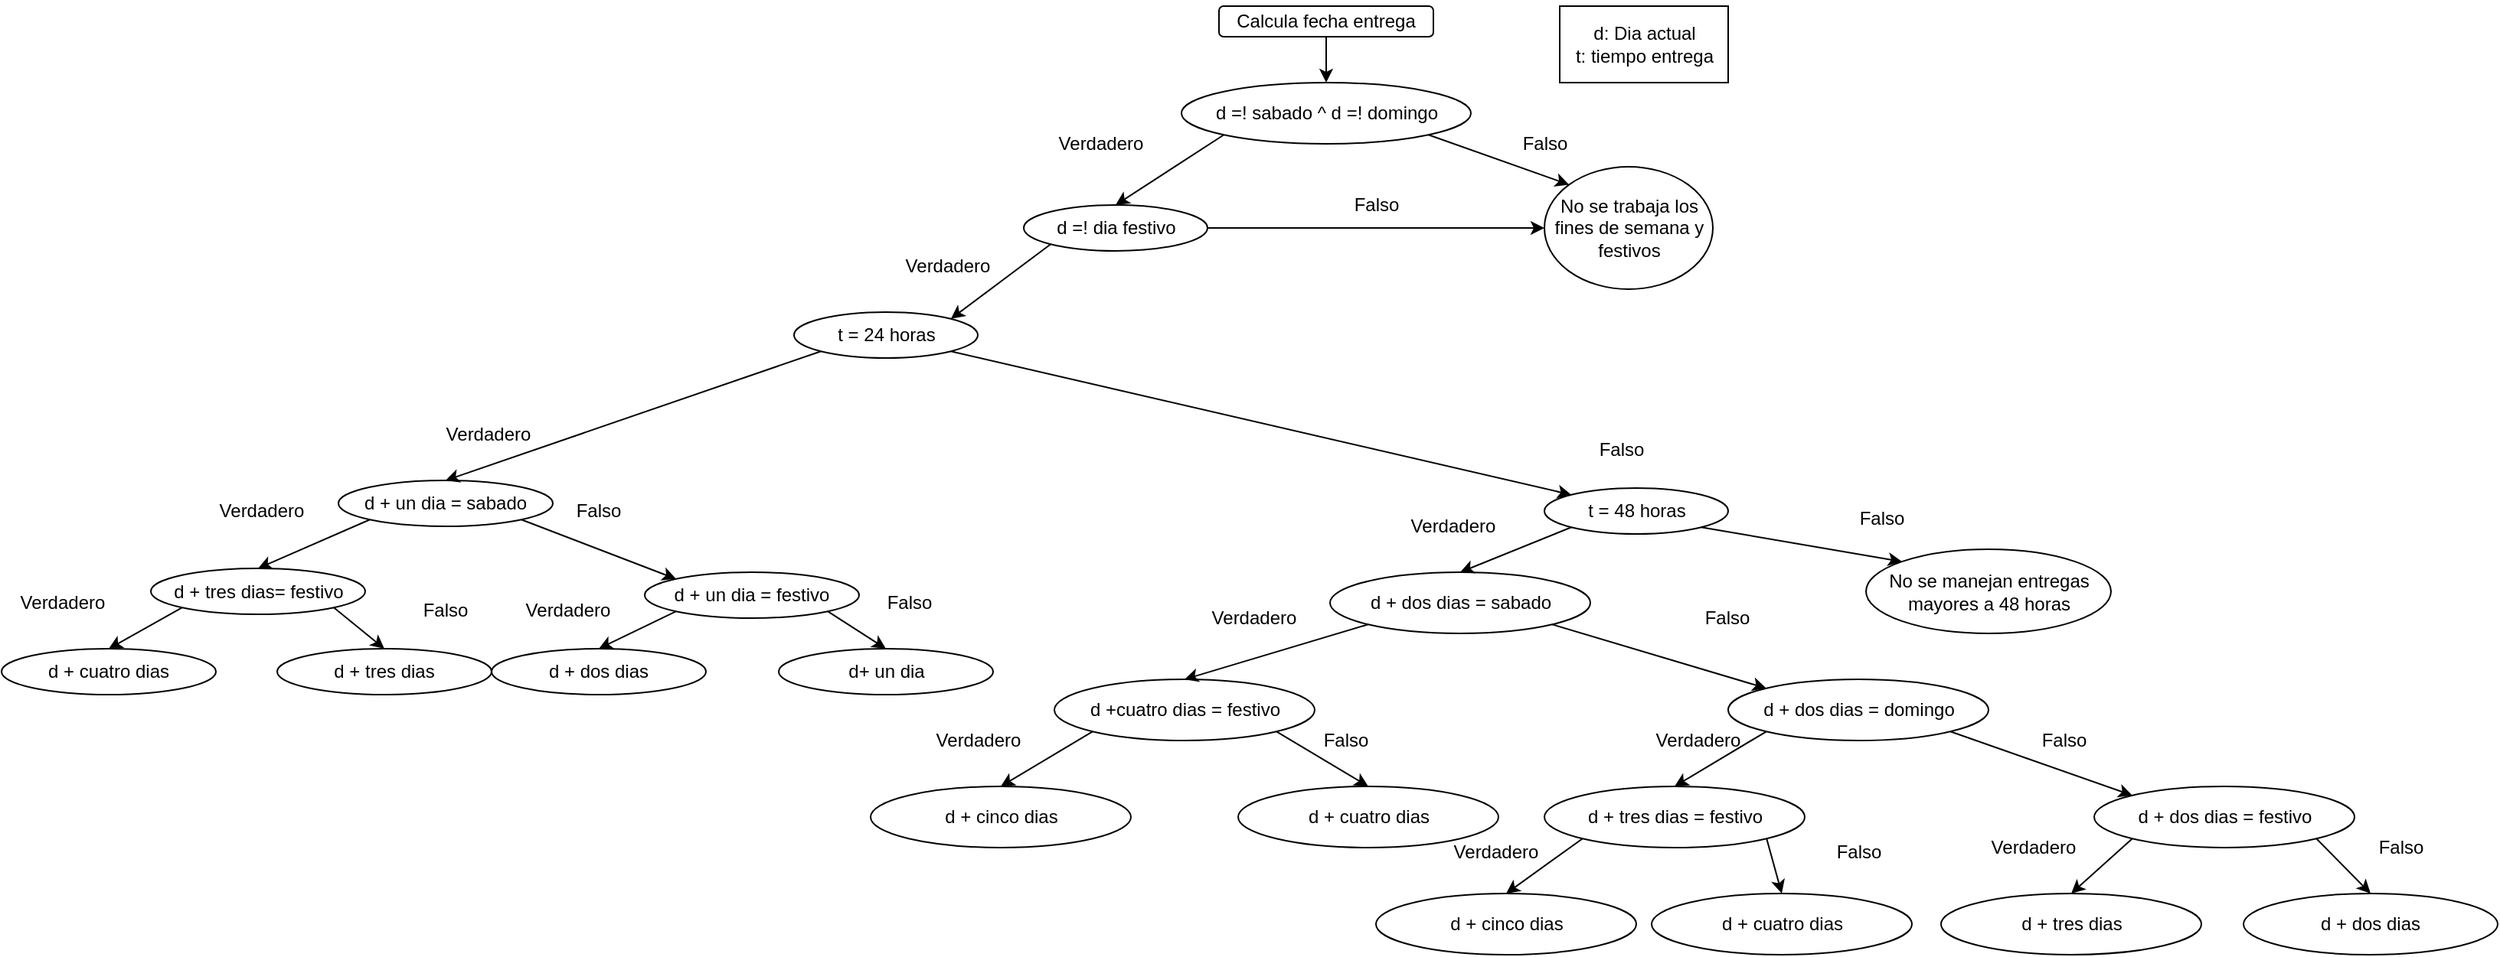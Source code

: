 <mxfile version="14.7.0" type="github">
  <diagram id="QwKQXVT4t3e9Sc0ZDkFQ" name="Page-1">
    <mxGraphModel dx="2031" dy="1130" grid="1" gridSize="10" guides="1" tooltips="1" connect="1" arrows="1" fold="1" page="1" pageScale="1" pageWidth="1654" pageHeight="1169" math="0" shadow="0">
      <root>
        <mxCell id="0" />
        <mxCell id="1" parent="0" />
        <mxCell id="XKVMX29ZRd29AsLRONiJ-19" style="edgeStyle=orthogonalEdgeStyle;rounded=0;orthogonalLoop=1;jettySize=auto;html=1;exitX=0.5;exitY=1;exitDx=0;exitDy=0;entryX=0.5;entryY=0;entryDx=0;entryDy=0;" edge="1" parent="1" source="XKVMX29ZRd29AsLRONiJ-1" target="XKVMX29ZRd29AsLRONiJ-3">
          <mxGeometry relative="1" as="geometry" />
        </mxCell>
        <mxCell id="XKVMX29ZRd29AsLRONiJ-1" value="Calcula fecha entrega" style="rounded=1;whiteSpace=wrap;html=1;" vertex="1" parent="1">
          <mxGeometry x="815" y="80" width="140" height="20" as="geometry" />
        </mxCell>
        <mxCell id="XKVMX29ZRd29AsLRONiJ-3" value="d =! sabado ^ d =! domingo " style="ellipse;whiteSpace=wrap;html=1;" vertex="1" parent="1">
          <mxGeometry x="790.5" y="130" width="189" height="40" as="geometry" />
        </mxCell>
        <mxCell id="XKVMX29ZRd29AsLRONiJ-4" value="&lt;div&gt;&lt;br&gt;&lt;/div&gt;&lt;div&gt;d: Dia actual&lt;/div&gt;&lt;div&gt;t: tiempo entrega&lt;/div&gt;&lt;div&gt;&lt;br&gt;&lt;/div&gt;" style="rounded=0;whiteSpace=wrap;html=1;" vertex="1" parent="1">
          <mxGeometry x="1037.5" y="80" width="110" height="50" as="geometry" />
        </mxCell>
        <mxCell id="XKVMX29ZRd29AsLRONiJ-5" value="" style="endArrow=classic;html=1;exitX=0;exitY=1;exitDx=0;exitDy=0;entryX=0.5;entryY=0;entryDx=0;entryDy=0;" edge="1" parent="1" source="XKVMX29ZRd29AsLRONiJ-3" target="XKVMX29ZRd29AsLRONiJ-8">
          <mxGeometry width="50" height="50" relative="1" as="geometry">
            <mxPoint x="947.5" y="350" as="sourcePoint" />
            <mxPoint x="777.5" y="200" as="targetPoint" />
          </mxGeometry>
        </mxCell>
        <mxCell id="XKVMX29ZRd29AsLRONiJ-6" value="" style="endArrow=classic;html=1;exitX=1;exitY=1;exitDx=0;exitDy=0;entryX=0;entryY=0;entryDx=0;entryDy=0;" edge="1" parent="1" source="XKVMX29ZRd29AsLRONiJ-3" target="XKVMX29ZRd29AsLRONiJ-7">
          <mxGeometry width="50" height="50" relative="1" as="geometry">
            <mxPoint x="828.297" y="174.167" as="sourcePoint" />
            <mxPoint x="987.5" y="200" as="targetPoint" />
          </mxGeometry>
        </mxCell>
        <mxCell id="XKVMX29ZRd29AsLRONiJ-7" value="No se trabaja los fines de semana y festivos" style="ellipse;whiteSpace=wrap;html=1;" vertex="1" parent="1">
          <mxGeometry x="1027.5" y="185" width="110" height="80" as="geometry" />
        </mxCell>
        <mxCell id="XKVMX29ZRd29AsLRONiJ-8" value="d =! dia festivo" style="ellipse;whiteSpace=wrap;html=1;" vertex="1" parent="1">
          <mxGeometry x="687.5" y="210" width="120" height="30" as="geometry" />
        </mxCell>
        <mxCell id="XKVMX29ZRd29AsLRONiJ-9" value="" style="endArrow=classic;html=1;exitX=1;exitY=0.5;exitDx=0;exitDy=0;entryX=0;entryY=0.5;entryDx=0;entryDy=0;" edge="1" parent="1" source="XKVMX29ZRd29AsLRONiJ-8" target="XKVMX29ZRd29AsLRONiJ-7">
          <mxGeometry width="50" height="50" relative="1" as="geometry">
            <mxPoint x="790.497" y="259.997" as="sourcePoint" />
            <mxPoint x="749.7" y="295.83" as="targetPoint" />
          </mxGeometry>
        </mxCell>
        <mxCell id="XKVMX29ZRd29AsLRONiJ-11" value="Verdadero" style="text;html=1;strokeColor=none;fillColor=none;align=center;verticalAlign=middle;whiteSpace=wrap;rounded=0;" vertex="1" parent="1">
          <mxGeometry x="707.5" y="160" width="60" height="20" as="geometry" />
        </mxCell>
        <mxCell id="XKVMX29ZRd29AsLRONiJ-12" value="Falso" style="text;html=1;strokeColor=none;fillColor=none;align=center;verticalAlign=middle;whiteSpace=wrap;rounded=0;" vertex="1" parent="1">
          <mxGeometry x="1007.5" y="160" width="40" height="20" as="geometry" />
        </mxCell>
        <mxCell id="XKVMX29ZRd29AsLRONiJ-14" value="Falso" style="text;html=1;strokeColor=none;fillColor=none;align=center;verticalAlign=middle;whiteSpace=wrap;rounded=0;" vertex="1" parent="1">
          <mxGeometry x="897.5" y="200" width="40" height="20" as="geometry" />
        </mxCell>
        <mxCell id="XKVMX29ZRd29AsLRONiJ-15" value="Verdadero" style="text;html=1;strokeColor=none;fillColor=none;align=center;verticalAlign=middle;whiteSpace=wrap;rounded=0;" vertex="1" parent="1">
          <mxGeometry x="607.5" y="240" width="60" height="20" as="geometry" />
        </mxCell>
        <mxCell id="XKVMX29ZRd29AsLRONiJ-16" value="" style="endArrow=classic;html=1;exitX=0;exitY=1;exitDx=0;exitDy=0;entryX=1;entryY=0;entryDx=0;entryDy=0;" edge="1" parent="1" source="XKVMX29ZRd29AsLRONiJ-8" target="XKVMX29ZRd29AsLRONiJ-17">
          <mxGeometry width="50" height="50" relative="1" as="geometry">
            <mxPoint x="687.497" y="299.997" as="sourcePoint" />
            <mxPoint x="647.5" y="280" as="targetPoint" />
          </mxGeometry>
        </mxCell>
        <mxCell id="XKVMX29ZRd29AsLRONiJ-17" value="t = 24 horas" style="ellipse;whiteSpace=wrap;html=1;" vertex="1" parent="1">
          <mxGeometry x="537.5" y="280" width="120" height="30" as="geometry" />
        </mxCell>
        <mxCell id="XKVMX29ZRd29AsLRONiJ-23" value="d + un dia = sabado" style="ellipse;whiteSpace=wrap;html=1;" vertex="1" parent="1">
          <mxGeometry x="240" y="390" width="140" height="30" as="geometry" />
        </mxCell>
        <mxCell id="XKVMX29ZRd29AsLRONiJ-24" value="" style="endArrow=classic;html=1;exitX=0;exitY=1;exitDx=0;exitDy=0;entryX=0.5;entryY=0;entryDx=0;entryDy=0;" edge="1" parent="1" source="XKVMX29ZRd29AsLRONiJ-17" target="XKVMX29ZRd29AsLRONiJ-23">
          <mxGeometry width="50" height="50" relative="1" as="geometry">
            <mxPoint x="585.074" y="325.607" as="sourcePoint" />
            <mxPoint x="487.5" y="354.39" as="targetPoint" />
          </mxGeometry>
        </mxCell>
        <mxCell id="XKVMX29ZRd29AsLRONiJ-25" value="" style="endArrow=classic;html=1;exitX=0;exitY=1;exitDx=0;exitDy=0;entryX=0.5;entryY=0;entryDx=0;entryDy=0;" edge="1" parent="1" source="XKVMX29ZRd29AsLRONiJ-23" target="XKVMX29ZRd29AsLRONiJ-26">
          <mxGeometry width="50" height="50" relative="1" as="geometry">
            <mxPoint x="237.574" y="429.997" as="sourcePoint" />
            <mxPoint x="195" y="439" as="targetPoint" />
          </mxGeometry>
        </mxCell>
        <mxCell id="XKVMX29ZRd29AsLRONiJ-26" value="d + tres dias= festivo" style="ellipse;whiteSpace=wrap;html=1;" vertex="1" parent="1">
          <mxGeometry x="117.5" y="447.5" width="140" height="30" as="geometry" />
        </mxCell>
        <mxCell id="XKVMX29ZRd29AsLRONiJ-28" value="Verdadero" style="text;html=1;strokeColor=none;fillColor=none;align=center;verticalAlign=middle;whiteSpace=wrap;rounded=0;" vertex="1" parent="1">
          <mxGeometry x="307.5" y="350" width="60" height="20" as="geometry" />
        </mxCell>
        <mxCell id="XKVMX29ZRd29AsLRONiJ-30" value="Verdadero" style="text;html=1;strokeColor=none;fillColor=none;align=center;verticalAlign=middle;whiteSpace=wrap;rounded=0;" vertex="1" parent="1">
          <mxGeometry x="160" y="400" width="60" height="20" as="geometry" />
        </mxCell>
        <mxCell id="XKVMX29ZRd29AsLRONiJ-31" value="d + cuatro dias" style="ellipse;whiteSpace=wrap;html=1;" vertex="1" parent="1">
          <mxGeometry x="20" y="500" width="140" height="30" as="geometry" />
        </mxCell>
        <mxCell id="XKVMX29ZRd29AsLRONiJ-32" value="" style="endArrow=classic;html=1;exitX=0;exitY=1;exitDx=0;exitDy=0;entryX=0.5;entryY=0;entryDx=0;entryDy=0;" edge="1" parent="1" source="XKVMX29ZRd29AsLRONiJ-26" target="XKVMX29ZRd29AsLRONiJ-31">
          <mxGeometry width="50" height="50" relative="1" as="geometry">
            <mxPoint x="130.003" y="469.997" as="sourcePoint" />
            <mxPoint x="79.5" y="504.39" as="targetPoint" />
          </mxGeometry>
        </mxCell>
        <mxCell id="XKVMX29ZRd29AsLRONiJ-33" value="Verdadero" style="text;html=1;strokeColor=none;fillColor=none;align=center;verticalAlign=middle;whiteSpace=wrap;rounded=0;" vertex="1" parent="1">
          <mxGeometry x="30" y="460" width="60" height="20" as="geometry" />
        </mxCell>
        <mxCell id="XKVMX29ZRd29AsLRONiJ-34" value="d + tres dias" style="ellipse;whiteSpace=wrap;html=1;" vertex="1" parent="1">
          <mxGeometry x="200" y="500" width="140" height="30" as="geometry" />
        </mxCell>
        <mxCell id="XKVMX29ZRd29AsLRONiJ-35" value="" style="endArrow=classic;html=1;exitX=1;exitY=1;exitDx=0;exitDy=0;entryX=0.5;entryY=0;entryDx=0;entryDy=0;" edge="1" parent="1" source="XKVMX29ZRd29AsLRONiJ-26" target="XKVMX29ZRd29AsLRONiJ-34">
          <mxGeometry width="50" height="50" relative="1" as="geometry">
            <mxPoint x="160.503" y="475.607" as="sourcePoint" />
            <mxPoint x="249" y="500" as="targetPoint" />
          </mxGeometry>
        </mxCell>
        <mxCell id="XKVMX29ZRd29AsLRONiJ-36" value="Falso" style="text;html=1;strokeColor=none;fillColor=none;align=center;verticalAlign=middle;whiteSpace=wrap;rounded=0;" vertex="1" parent="1">
          <mxGeometry x="280" y="465" width="60" height="20" as="geometry" />
        </mxCell>
        <mxCell id="XKVMX29ZRd29AsLRONiJ-37" value="d + un dia = festivo" style="ellipse;whiteSpace=wrap;html=1;" vertex="1" parent="1">
          <mxGeometry x="440" y="450" width="140" height="30" as="geometry" />
        </mxCell>
        <mxCell id="XKVMX29ZRd29AsLRONiJ-38" value="" style="endArrow=classic;html=1;exitX=1;exitY=1;exitDx=0;exitDy=0;entryX=0;entryY=0;entryDx=0;entryDy=0;" edge="1" parent="1" source="XKVMX29ZRd29AsLRONiJ-23" target="XKVMX29ZRd29AsLRONiJ-37">
          <mxGeometry width="50" height="50" relative="1" as="geometry">
            <mxPoint x="260.503" y="415.607" as="sourcePoint" />
            <mxPoint x="210" y="450" as="targetPoint" />
          </mxGeometry>
        </mxCell>
        <mxCell id="XKVMX29ZRd29AsLRONiJ-39" value="Falso" style="text;html=1;strokeColor=none;fillColor=none;align=center;verticalAlign=middle;whiteSpace=wrap;rounded=0;" vertex="1" parent="1">
          <mxGeometry x="380" y="400" width="60" height="20" as="geometry" />
        </mxCell>
        <mxCell id="XKVMX29ZRd29AsLRONiJ-40" value="d+ un dia" style="ellipse;whiteSpace=wrap;html=1;" vertex="1" parent="1">
          <mxGeometry x="527.5" y="500" width="140" height="30" as="geometry" />
        </mxCell>
        <mxCell id="XKVMX29ZRd29AsLRONiJ-41" value="d + dos dias" style="ellipse;whiteSpace=wrap;html=1;" vertex="1" parent="1">
          <mxGeometry x="340" y="500" width="140" height="30" as="geometry" />
        </mxCell>
        <mxCell id="XKVMX29ZRd29AsLRONiJ-42" value="" style="endArrow=classic;html=1;exitX=1;exitY=1;exitDx=0;exitDy=0;entryX=0.5;entryY=0;entryDx=0;entryDy=0;" edge="1" parent="1" source="XKVMX29ZRd29AsLRONiJ-37" target="XKVMX29ZRd29AsLRONiJ-40">
          <mxGeometry width="50" height="50" relative="1" as="geometry">
            <mxPoint x="679.997" y="452.807" as="sourcePoint" />
            <mxPoint x="820.5" y="487.2" as="targetPoint" />
          </mxGeometry>
        </mxCell>
        <mxCell id="XKVMX29ZRd29AsLRONiJ-43" value="" style="endArrow=classic;html=1;exitX=0;exitY=1;exitDx=0;exitDy=0;entryX=0.5;entryY=0;entryDx=0;entryDy=0;" edge="1" parent="1" source="XKVMX29ZRd29AsLRONiJ-37" target="XKVMX29ZRd29AsLRONiJ-41">
          <mxGeometry width="50" height="50" relative="1" as="geometry">
            <mxPoint x="549.497" y="475.607" as="sourcePoint" />
            <mxPoint x="607.5" y="510" as="targetPoint" />
          </mxGeometry>
        </mxCell>
        <mxCell id="XKVMX29ZRd29AsLRONiJ-44" value="Falso" style="text;html=1;strokeColor=none;fillColor=none;align=center;verticalAlign=middle;whiteSpace=wrap;rounded=0;" vertex="1" parent="1">
          <mxGeometry x="583" y="460" width="60" height="20" as="geometry" />
        </mxCell>
        <mxCell id="XKVMX29ZRd29AsLRONiJ-45" value="Verdadero" style="text;html=1;strokeColor=none;fillColor=none;align=center;verticalAlign=middle;whiteSpace=wrap;rounded=0;" vertex="1" parent="1">
          <mxGeometry x="360" y="465" width="60" height="20" as="geometry" />
        </mxCell>
        <mxCell id="XKVMX29ZRd29AsLRONiJ-46" value="" style="endArrow=classic;html=1;exitX=1;exitY=1;exitDx=0;exitDy=0;entryX=0;entryY=0;entryDx=0;entryDy=0;" edge="1" parent="1" source="XKVMX29ZRd29AsLRONiJ-17" target="XKVMX29ZRd29AsLRONiJ-48">
          <mxGeometry width="50" height="50" relative="1" as="geometry">
            <mxPoint x="854.997" y="331.217" as="sourcePoint" />
            <mxPoint x="1077.5" y="390" as="targetPoint" />
          </mxGeometry>
        </mxCell>
        <mxCell id="XKVMX29ZRd29AsLRONiJ-47" value="Falso" style="text;html=1;strokeColor=none;fillColor=none;align=center;verticalAlign=middle;whiteSpace=wrap;rounded=0;" vertex="1" parent="1">
          <mxGeometry x="1047.5" y="360" width="60" height="20" as="geometry" />
        </mxCell>
        <mxCell id="XKVMX29ZRd29AsLRONiJ-48" value="t = 48 horas" style="ellipse;whiteSpace=wrap;html=1;" vertex="1" parent="1">
          <mxGeometry x="1027.5" y="395" width="120" height="30" as="geometry" />
        </mxCell>
        <mxCell id="XKVMX29ZRd29AsLRONiJ-49" value="No se manejan entregas mayores a 48 horas" style="ellipse;whiteSpace=wrap;html=1;" vertex="1" parent="1">
          <mxGeometry x="1237.5" y="435" width="160" height="55" as="geometry" />
        </mxCell>
        <mxCell id="XKVMX29ZRd29AsLRONiJ-50" value="" style="endArrow=classic;html=1;exitX=1;exitY=1;exitDx=0;exitDy=0;entryX=0;entryY=0;entryDx=0;entryDy=0;" edge="1" parent="1" source="XKVMX29ZRd29AsLRONiJ-48" target="XKVMX29ZRd29AsLRONiJ-49">
          <mxGeometry width="50" height="50" relative="1" as="geometry">
            <mxPoint x="1197.496" y="365.307" as="sourcePoint" />
            <mxPoint x="1595.07" y="454.7" as="targetPoint" />
          </mxGeometry>
        </mxCell>
        <mxCell id="XKVMX29ZRd29AsLRONiJ-51" value="Falso" style="text;html=1;strokeColor=none;fillColor=none;align=center;verticalAlign=middle;whiteSpace=wrap;rounded=0;" vertex="1" parent="1">
          <mxGeometry x="1217.5" y="405" width="60" height="20" as="geometry" />
        </mxCell>
        <mxCell id="XKVMX29ZRd29AsLRONiJ-53" value="d + dos dias = sabado" style="ellipse;whiteSpace=wrap;html=1;" vertex="1" parent="1">
          <mxGeometry x="887.5" y="450" width="170" height="40" as="geometry" />
        </mxCell>
        <mxCell id="XKVMX29ZRd29AsLRONiJ-54" value="" style="endArrow=classic;html=1;exitX=0;exitY=1;exitDx=0;exitDy=0;entryX=0.5;entryY=0;entryDx=0;entryDy=0;" edge="1" parent="1" source="XKVMX29ZRd29AsLRONiJ-48" target="XKVMX29ZRd29AsLRONiJ-53">
          <mxGeometry width="50" height="50" relative="1" as="geometry">
            <mxPoint x="1139.926" y="430.607" as="sourcePoint" />
            <mxPoint x="1270.415" y="453.234" as="targetPoint" />
          </mxGeometry>
        </mxCell>
        <mxCell id="XKVMX29ZRd29AsLRONiJ-55" value="d +cuatro dias = festivo" style="ellipse;whiteSpace=wrap;html=1;" vertex="1" parent="1">
          <mxGeometry x="707.5" y="520" width="170" height="40" as="geometry" />
        </mxCell>
        <mxCell id="XKVMX29ZRd29AsLRONiJ-56" value="d + dos dias = domingo" style="ellipse;whiteSpace=wrap;html=1;" vertex="1" parent="1">
          <mxGeometry x="1147.5" y="520" width="170" height="40" as="geometry" />
        </mxCell>
        <mxCell id="XKVMX29ZRd29AsLRONiJ-57" value="" style="endArrow=classic;html=1;exitX=0;exitY=1;exitDx=0;exitDy=0;entryX=0.5;entryY=0;entryDx=0;entryDy=0;" edge="1" parent="1" source="XKVMX29ZRd29AsLRONiJ-53" target="XKVMX29ZRd29AsLRONiJ-55">
          <mxGeometry width="50" height="50" relative="1" as="geometry">
            <mxPoint x="880.074" y="464.997" as="sourcePoint" />
            <mxPoint x="807.5" y="494.39" as="targetPoint" />
          </mxGeometry>
        </mxCell>
        <mxCell id="XKVMX29ZRd29AsLRONiJ-58" value="Verdadero" style="text;html=1;strokeColor=none;fillColor=none;align=center;verticalAlign=middle;whiteSpace=wrap;rounded=0;" vertex="1" parent="1">
          <mxGeometry x="937.5" y="410" width="60" height="20" as="geometry" />
        </mxCell>
        <mxCell id="XKVMX29ZRd29AsLRONiJ-59" value="Verdadero" style="text;html=1;strokeColor=none;fillColor=none;align=center;verticalAlign=middle;whiteSpace=wrap;rounded=0;" vertex="1" parent="1">
          <mxGeometry x="807.5" y="470" width="60" height="20" as="geometry" />
        </mxCell>
        <mxCell id="XKVMX29ZRd29AsLRONiJ-60" value="" style="endArrow=classic;html=1;exitX=1;exitY=1;exitDx=0;exitDy=0;entryX=0;entryY=0;entryDx=0;entryDy=0;" edge="1" parent="1" source="XKVMX29ZRd29AsLRONiJ-53" target="XKVMX29ZRd29AsLRONiJ-56">
          <mxGeometry width="50" height="50" relative="1" as="geometry">
            <mxPoint x="1055.074" y="430.607" as="sourcePoint" />
            <mxPoint x="982.5" y="460" as="targetPoint" />
          </mxGeometry>
        </mxCell>
        <mxCell id="XKVMX29ZRd29AsLRONiJ-61" value="d + cinco dias" style="ellipse;whiteSpace=wrap;html=1;" vertex="1" parent="1">
          <mxGeometry x="587.5" y="590" width="170" height="40" as="geometry" />
        </mxCell>
        <mxCell id="XKVMX29ZRd29AsLRONiJ-62" value="d + cuatro dias" style="ellipse;whiteSpace=wrap;html=1;" vertex="1" parent="1">
          <mxGeometry x="827.5" y="590" width="170" height="40" as="geometry" />
        </mxCell>
        <mxCell id="XKVMX29ZRd29AsLRONiJ-65" value="" style="endArrow=classic;html=1;exitX=0;exitY=1;exitDx=0;exitDy=0;entryX=0.5;entryY=0;entryDx=0;entryDy=0;" edge="1" parent="1" source="XKVMX29ZRd29AsLRONiJ-55" target="XKVMX29ZRd29AsLRONiJ-61">
          <mxGeometry width="50" height="50" relative="1" as="geometry">
            <mxPoint x="607.496" y="560.002" as="sourcePoint" />
            <mxPoint x="487.6" y="595.86" as="targetPoint" />
          </mxGeometry>
        </mxCell>
        <mxCell id="XKVMX29ZRd29AsLRONiJ-66" value="Verdadero" style="text;html=1;strokeColor=none;fillColor=none;align=center;verticalAlign=middle;whiteSpace=wrap;rounded=0;" vertex="1" parent="1">
          <mxGeometry x="627.5" y="550" width="60" height="20" as="geometry" />
        </mxCell>
        <mxCell id="XKVMX29ZRd29AsLRONiJ-67" value="Falso" style="text;html=1;strokeColor=none;fillColor=none;align=center;verticalAlign=middle;whiteSpace=wrap;rounded=0;" vertex="1" parent="1">
          <mxGeometry x="867.5" y="550" width="60" height="20" as="geometry" />
        </mxCell>
        <mxCell id="XKVMX29ZRd29AsLRONiJ-68" value="" style="endArrow=classic;html=1;exitX=1;exitY=1;exitDx=0;exitDy=0;entryX=0.5;entryY=0;entryDx=0;entryDy=0;" edge="1" parent="1" source="XKVMX29ZRd29AsLRONiJ-55" target="XKVMX29ZRd29AsLRONiJ-62">
          <mxGeometry width="50" height="50" relative="1" as="geometry">
            <mxPoint x="742.396" y="564.142" as="sourcePoint" />
            <mxPoint x="682.5" y="600" as="targetPoint" />
          </mxGeometry>
        </mxCell>
        <mxCell id="XKVMX29ZRd29AsLRONiJ-69" value="d + tres dias = festivo" style="ellipse;whiteSpace=wrap;html=1;" vertex="1" parent="1">
          <mxGeometry x="1027.5" y="590" width="170" height="40" as="geometry" />
        </mxCell>
        <mxCell id="XKVMX29ZRd29AsLRONiJ-70" value="d + cinco dias" style="ellipse;whiteSpace=wrap;html=1;" vertex="1" parent="1">
          <mxGeometry x="917.5" y="660" width="170" height="40" as="geometry" />
        </mxCell>
        <mxCell id="XKVMX29ZRd29AsLRONiJ-71" value="d + cuatro dias" style="ellipse;whiteSpace=wrap;html=1;" vertex="1" parent="1">
          <mxGeometry x="1097.5" y="660" width="170" height="40" as="geometry" />
        </mxCell>
        <mxCell id="XKVMX29ZRd29AsLRONiJ-72" value="" style="endArrow=classic;html=1;exitX=0;exitY=1;exitDx=0;exitDy=0;entryX=0.5;entryY=0;entryDx=0;entryDy=0;" edge="1" parent="1" source="XKVMX29ZRd29AsLRONiJ-56" target="XKVMX29ZRd29AsLRONiJ-69">
          <mxGeometry width="50" height="50" relative="1" as="geometry">
            <mxPoint x="862.604" y="564.142" as="sourcePoint" />
            <mxPoint x="885.5" y="600" as="targetPoint" />
          </mxGeometry>
        </mxCell>
        <mxCell id="XKVMX29ZRd29AsLRONiJ-73" value="" style="endArrow=classic;html=1;exitX=0;exitY=1;exitDx=0;exitDy=0;entryX=0.5;entryY=0;entryDx=0;entryDy=0;" edge="1" parent="1" source="XKVMX29ZRd29AsLRONiJ-69" target="XKVMX29ZRd29AsLRONiJ-70">
          <mxGeometry width="50" height="50" relative="1" as="geometry">
            <mxPoint x="872.604" y="574.142" as="sourcePoint" />
            <mxPoint x="895.5" y="610" as="targetPoint" />
          </mxGeometry>
        </mxCell>
        <mxCell id="XKVMX29ZRd29AsLRONiJ-74" value="" style="endArrow=classic;html=1;exitX=1;exitY=1;exitDx=0;exitDy=0;entryX=0.5;entryY=0;entryDx=0;entryDy=0;" edge="1" parent="1" source="XKVMX29ZRd29AsLRONiJ-69" target="XKVMX29ZRd29AsLRONiJ-71">
          <mxGeometry width="50" height="50" relative="1" as="geometry">
            <mxPoint x="882.604" y="584.142" as="sourcePoint" />
            <mxPoint x="905.5" y="620" as="targetPoint" />
          </mxGeometry>
        </mxCell>
        <mxCell id="XKVMX29ZRd29AsLRONiJ-75" value="Falso" style="text;html=1;strokeColor=none;fillColor=none;align=center;verticalAlign=middle;whiteSpace=wrap;rounded=0;" vertex="1" parent="1">
          <mxGeometry x="1116.5" y="470" width="60" height="20" as="geometry" />
        </mxCell>
        <mxCell id="XKVMX29ZRd29AsLRONiJ-76" value="Falso" style="text;html=1;strokeColor=none;fillColor=none;align=center;verticalAlign=middle;whiteSpace=wrap;rounded=0;" vertex="1" parent="1">
          <mxGeometry x="1202.5" y="623" width="60" height="20" as="geometry" />
        </mxCell>
        <mxCell id="XKVMX29ZRd29AsLRONiJ-77" value="Verdadero" style="text;html=1;strokeColor=none;fillColor=none;align=center;verticalAlign=middle;whiteSpace=wrap;rounded=0;" vertex="1" parent="1">
          <mxGeometry x="1097.5" y="550" width="60" height="20" as="geometry" />
        </mxCell>
        <mxCell id="XKVMX29ZRd29AsLRONiJ-78" value="Verdadero" style="text;html=1;strokeColor=none;fillColor=none;align=center;verticalAlign=middle;whiteSpace=wrap;rounded=0;" vertex="1" parent="1">
          <mxGeometry x="965.5" y="623" width="60" height="20" as="geometry" />
        </mxCell>
        <mxCell id="XKVMX29ZRd29AsLRONiJ-79" value="d + dos dias = festivo" style="ellipse;whiteSpace=wrap;html=1;" vertex="1" parent="1">
          <mxGeometry x="1386.5" y="590" width="170" height="40" as="geometry" />
        </mxCell>
        <mxCell id="XKVMX29ZRd29AsLRONiJ-80" value="" style="endArrow=classic;html=1;exitX=1;exitY=1;exitDx=0;exitDy=0;entryX=0;entryY=0;entryDx=0;entryDy=0;" edge="1" parent="1" source="XKVMX29ZRd29AsLRONiJ-56" target="XKVMX29ZRd29AsLRONiJ-79">
          <mxGeometry width="50" height="50" relative="1" as="geometry">
            <mxPoint x="1042.604" y="494.142" as="sourcePoint" />
            <mxPoint x="1242.5" y="530" as="targetPoint" />
          </mxGeometry>
        </mxCell>
        <mxCell id="XKVMX29ZRd29AsLRONiJ-81" value="Falso" style="text;html=1;strokeColor=none;fillColor=none;align=center;verticalAlign=middle;whiteSpace=wrap;rounded=0;" vertex="1" parent="1">
          <mxGeometry x="1336.5" y="550" width="60" height="20" as="geometry" />
        </mxCell>
        <mxCell id="XKVMX29ZRd29AsLRONiJ-82" value="d + tres dias" style="ellipse;whiteSpace=wrap;html=1;" vertex="1" parent="1">
          <mxGeometry x="1286.5" y="660" width="170" height="40" as="geometry" />
        </mxCell>
        <mxCell id="XKVMX29ZRd29AsLRONiJ-83" value="d + dos dias" style="ellipse;whiteSpace=wrap;html=1;" vertex="1" parent="1">
          <mxGeometry x="1484" y="660" width="166" height="40" as="geometry" />
        </mxCell>
        <mxCell id="XKVMX29ZRd29AsLRONiJ-84" value="" style="endArrow=classic;html=1;exitX=0;exitY=1;exitDx=0;exitDy=0;entryX=0.5;entryY=0;entryDx=0;entryDy=0;" edge="1" parent="1" source="XKVMX29ZRd29AsLRONiJ-79" target="XKVMX29ZRd29AsLRONiJ-82">
          <mxGeometry width="50" height="50" relative="1" as="geometry">
            <mxPoint x="1281.604" y="564.142" as="sourcePoint" />
            <mxPoint x="1421.396" y="605.858" as="targetPoint" />
          </mxGeometry>
        </mxCell>
        <mxCell id="XKVMX29ZRd29AsLRONiJ-85" value="" style="endArrow=classic;html=1;exitX=1;exitY=1;exitDx=0;exitDy=0;entryX=0.5;entryY=0;entryDx=0;entryDy=0;" edge="1" parent="1" source="XKVMX29ZRd29AsLRONiJ-79" target="XKVMX29ZRd29AsLRONiJ-83">
          <mxGeometry width="50" height="50" relative="1" as="geometry">
            <mxPoint x="1291.604" y="574.142" as="sourcePoint" />
            <mxPoint x="1431.396" y="615.858" as="targetPoint" />
          </mxGeometry>
        </mxCell>
        <mxCell id="XKVMX29ZRd29AsLRONiJ-86" value="Falso" style="text;html=1;strokeColor=none;fillColor=none;align=center;verticalAlign=middle;whiteSpace=wrap;rounded=0;" vertex="1" parent="1">
          <mxGeometry x="1556.5" y="620" width="60" height="20" as="geometry" />
        </mxCell>
        <mxCell id="XKVMX29ZRd29AsLRONiJ-88" value="Verdadero" style="text;html=1;strokeColor=none;fillColor=none;align=center;verticalAlign=middle;whiteSpace=wrap;rounded=0;" vertex="1" parent="1">
          <mxGeometry x="1316.5" y="620" width="60" height="20" as="geometry" />
        </mxCell>
      </root>
    </mxGraphModel>
  </diagram>
</mxfile>

